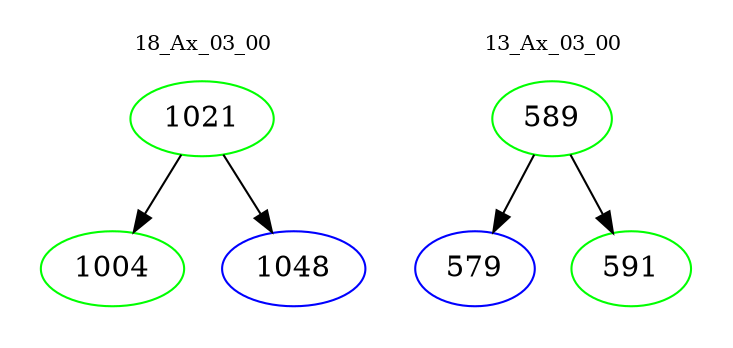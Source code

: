 digraph{
subgraph cluster_0 {
color = white
label = "18_Ax_03_00";
fontsize=10;
T0_1021 [label="1021", color="green"]
T0_1021 -> T0_1004 [color="black"]
T0_1004 [label="1004", color="green"]
T0_1021 -> T0_1048 [color="black"]
T0_1048 [label="1048", color="blue"]
}
subgraph cluster_1 {
color = white
label = "13_Ax_03_00";
fontsize=10;
T1_589 [label="589", color="green"]
T1_589 -> T1_579 [color="black"]
T1_579 [label="579", color="blue"]
T1_589 -> T1_591 [color="black"]
T1_591 [label="591", color="green"]
}
}
